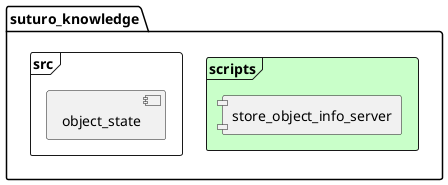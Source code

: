 @startuml
'https://plantuml.com/sequence-diagram

skinparam  {
BackGroundColor white;
}
package  suturo_knowledge  {
frame scripts #technology{
skinparam componentStyle uml1
component store_object_info_server{
}
}
skinparam componentStyle uml2
frame src {
component object_state{
}
}
}
@enduml